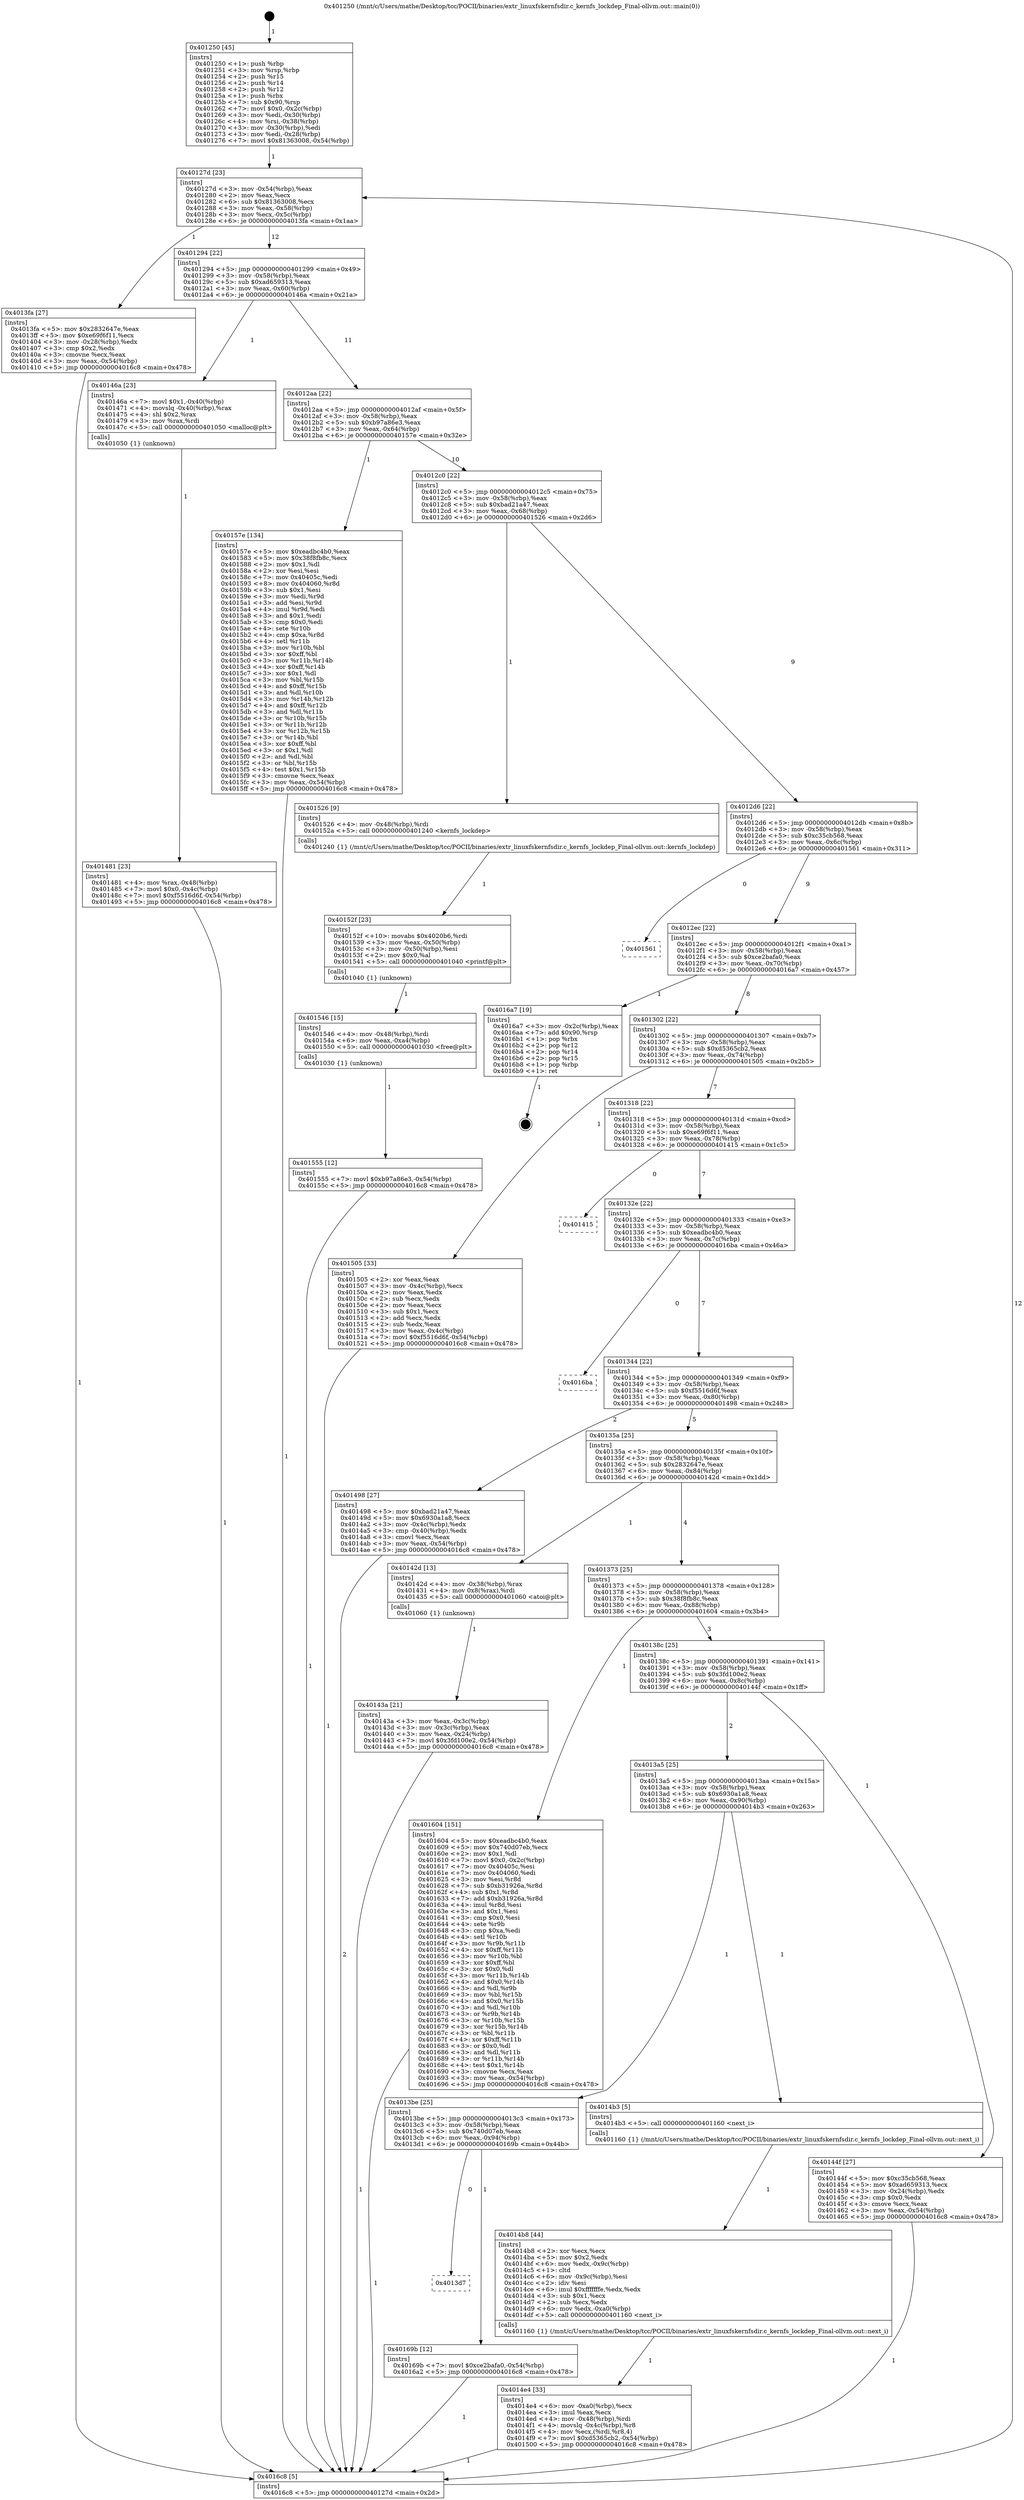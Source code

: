 digraph "0x401250" {
  label = "0x401250 (/mnt/c/Users/mathe/Desktop/tcc/POCII/binaries/extr_linuxfskernfsdir.c_kernfs_lockdep_Final-ollvm.out::main(0))"
  labelloc = "t"
  node[shape=record]

  Entry [label="",width=0.3,height=0.3,shape=circle,fillcolor=black,style=filled]
  "0x40127d" [label="{
     0x40127d [23]\l
     | [instrs]\l
     &nbsp;&nbsp;0x40127d \<+3\>: mov -0x54(%rbp),%eax\l
     &nbsp;&nbsp;0x401280 \<+2\>: mov %eax,%ecx\l
     &nbsp;&nbsp;0x401282 \<+6\>: sub $0x81363008,%ecx\l
     &nbsp;&nbsp;0x401288 \<+3\>: mov %eax,-0x58(%rbp)\l
     &nbsp;&nbsp;0x40128b \<+3\>: mov %ecx,-0x5c(%rbp)\l
     &nbsp;&nbsp;0x40128e \<+6\>: je 00000000004013fa \<main+0x1aa\>\l
  }"]
  "0x4013fa" [label="{
     0x4013fa [27]\l
     | [instrs]\l
     &nbsp;&nbsp;0x4013fa \<+5\>: mov $0x2832647e,%eax\l
     &nbsp;&nbsp;0x4013ff \<+5\>: mov $0xe69f6f11,%ecx\l
     &nbsp;&nbsp;0x401404 \<+3\>: mov -0x28(%rbp),%edx\l
     &nbsp;&nbsp;0x401407 \<+3\>: cmp $0x2,%edx\l
     &nbsp;&nbsp;0x40140a \<+3\>: cmovne %ecx,%eax\l
     &nbsp;&nbsp;0x40140d \<+3\>: mov %eax,-0x54(%rbp)\l
     &nbsp;&nbsp;0x401410 \<+5\>: jmp 00000000004016c8 \<main+0x478\>\l
  }"]
  "0x401294" [label="{
     0x401294 [22]\l
     | [instrs]\l
     &nbsp;&nbsp;0x401294 \<+5\>: jmp 0000000000401299 \<main+0x49\>\l
     &nbsp;&nbsp;0x401299 \<+3\>: mov -0x58(%rbp),%eax\l
     &nbsp;&nbsp;0x40129c \<+5\>: sub $0xad659313,%eax\l
     &nbsp;&nbsp;0x4012a1 \<+3\>: mov %eax,-0x60(%rbp)\l
     &nbsp;&nbsp;0x4012a4 \<+6\>: je 000000000040146a \<main+0x21a\>\l
  }"]
  "0x4016c8" [label="{
     0x4016c8 [5]\l
     | [instrs]\l
     &nbsp;&nbsp;0x4016c8 \<+5\>: jmp 000000000040127d \<main+0x2d\>\l
  }"]
  "0x401250" [label="{
     0x401250 [45]\l
     | [instrs]\l
     &nbsp;&nbsp;0x401250 \<+1\>: push %rbp\l
     &nbsp;&nbsp;0x401251 \<+3\>: mov %rsp,%rbp\l
     &nbsp;&nbsp;0x401254 \<+2\>: push %r15\l
     &nbsp;&nbsp;0x401256 \<+2\>: push %r14\l
     &nbsp;&nbsp;0x401258 \<+2\>: push %r12\l
     &nbsp;&nbsp;0x40125a \<+1\>: push %rbx\l
     &nbsp;&nbsp;0x40125b \<+7\>: sub $0x90,%rsp\l
     &nbsp;&nbsp;0x401262 \<+7\>: movl $0x0,-0x2c(%rbp)\l
     &nbsp;&nbsp;0x401269 \<+3\>: mov %edi,-0x30(%rbp)\l
     &nbsp;&nbsp;0x40126c \<+4\>: mov %rsi,-0x38(%rbp)\l
     &nbsp;&nbsp;0x401270 \<+3\>: mov -0x30(%rbp),%edi\l
     &nbsp;&nbsp;0x401273 \<+3\>: mov %edi,-0x28(%rbp)\l
     &nbsp;&nbsp;0x401276 \<+7\>: movl $0x81363008,-0x54(%rbp)\l
  }"]
  Exit [label="",width=0.3,height=0.3,shape=circle,fillcolor=black,style=filled,peripheries=2]
  "0x40146a" [label="{
     0x40146a [23]\l
     | [instrs]\l
     &nbsp;&nbsp;0x40146a \<+7\>: movl $0x1,-0x40(%rbp)\l
     &nbsp;&nbsp;0x401471 \<+4\>: movslq -0x40(%rbp),%rax\l
     &nbsp;&nbsp;0x401475 \<+4\>: shl $0x2,%rax\l
     &nbsp;&nbsp;0x401479 \<+3\>: mov %rax,%rdi\l
     &nbsp;&nbsp;0x40147c \<+5\>: call 0000000000401050 \<malloc@plt\>\l
     | [calls]\l
     &nbsp;&nbsp;0x401050 \{1\} (unknown)\l
  }"]
  "0x4012aa" [label="{
     0x4012aa [22]\l
     | [instrs]\l
     &nbsp;&nbsp;0x4012aa \<+5\>: jmp 00000000004012af \<main+0x5f\>\l
     &nbsp;&nbsp;0x4012af \<+3\>: mov -0x58(%rbp),%eax\l
     &nbsp;&nbsp;0x4012b2 \<+5\>: sub $0xb97a86e3,%eax\l
     &nbsp;&nbsp;0x4012b7 \<+3\>: mov %eax,-0x64(%rbp)\l
     &nbsp;&nbsp;0x4012ba \<+6\>: je 000000000040157e \<main+0x32e\>\l
  }"]
  "0x4013d7" [label="{
     0x4013d7\l
  }", style=dashed]
  "0x40157e" [label="{
     0x40157e [134]\l
     | [instrs]\l
     &nbsp;&nbsp;0x40157e \<+5\>: mov $0xeadbc4b0,%eax\l
     &nbsp;&nbsp;0x401583 \<+5\>: mov $0x38f8fb8c,%ecx\l
     &nbsp;&nbsp;0x401588 \<+2\>: mov $0x1,%dl\l
     &nbsp;&nbsp;0x40158a \<+2\>: xor %esi,%esi\l
     &nbsp;&nbsp;0x40158c \<+7\>: mov 0x40405c,%edi\l
     &nbsp;&nbsp;0x401593 \<+8\>: mov 0x404060,%r8d\l
     &nbsp;&nbsp;0x40159b \<+3\>: sub $0x1,%esi\l
     &nbsp;&nbsp;0x40159e \<+3\>: mov %edi,%r9d\l
     &nbsp;&nbsp;0x4015a1 \<+3\>: add %esi,%r9d\l
     &nbsp;&nbsp;0x4015a4 \<+4\>: imul %r9d,%edi\l
     &nbsp;&nbsp;0x4015a8 \<+3\>: and $0x1,%edi\l
     &nbsp;&nbsp;0x4015ab \<+3\>: cmp $0x0,%edi\l
     &nbsp;&nbsp;0x4015ae \<+4\>: sete %r10b\l
     &nbsp;&nbsp;0x4015b2 \<+4\>: cmp $0xa,%r8d\l
     &nbsp;&nbsp;0x4015b6 \<+4\>: setl %r11b\l
     &nbsp;&nbsp;0x4015ba \<+3\>: mov %r10b,%bl\l
     &nbsp;&nbsp;0x4015bd \<+3\>: xor $0xff,%bl\l
     &nbsp;&nbsp;0x4015c0 \<+3\>: mov %r11b,%r14b\l
     &nbsp;&nbsp;0x4015c3 \<+4\>: xor $0xff,%r14b\l
     &nbsp;&nbsp;0x4015c7 \<+3\>: xor $0x1,%dl\l
     &nbsp;&nbsp;0x4015ca \<+3\>: mov %bl,%r15b\l
     &nbsp;&nbsp;0x4015cd \<+4\>: and $0xff,%r15b\l
     &nbsp;&nbsp;0x4015d1 \<+3\>: and %dl,%r10b\l
     &nbsp;&nbsp;0x4015d4 \<+3\>: mov %r14b,%r12b\l
     &nbsp;&nbsp;0x4015d7 \<+4\>: and $0xff,%r12b\l
     &nbsp;&nbsp;0x4015db \<+3\>: and %dl,%r11b\l
     &nbsp;&nbsp;0x4015de \<+3\>: or %r10b,%r15b\l
     &nbsp;&nbsp;0x4015e1 \<+3\>: or %r11b,%r12b\l
     &nbsp;&nbsp;0x4015e4 \<+3\>: xor %r12b,%r15b\l
     &nbsp;&nbsp;0x4015e7 \<+3\>: or %r14b,%bl\l
     &nbsp;&nbsp;0x4015ea \<+3\>: xor $0xff,%bl\l
     &nbsp;&nbsp;0x4015ed \<+3\>: or $0x1,%dl\l
     &nbsp;&nbsp;0x4015f0 \<+2\>: and %dl,%bl\l
     &nbsp;&nbsp;0x4015f2 \<+3\>: or %bl,%r15b\l
     &nbsp;&nbsp;0x4015f5 \<+4\>: test $0x1,%r15b\l
     &nbsp;&nbsp;0x4015f9 \<+3\>: cmovne %ecx,%eax\l
     &nbsp;&nbsp;0x4015fc \<+3\>: mov %eax,-0x54(%rbp)\l
     &nbsp;&nbsp;0x4015ff \<+5\>: jmp 00000000004016c8 \<main+0x478\>\l
  }"]
  "0x4012c0" [label="{
     0x4012c0 [22]\l
     | [instrs]\l
     &nbsp;&nbsp;0x4012c0 \<+5\>: jmp 00000000004012c5 \<main+0x75\>\l
     &nbsp;&nbsp;0x4012c5 \<+3\>: mov -0x58(%rbp),%eax\l
     &nbsp;&nbsp;0x4012c8 \<+5\>: sub $0xbad21a47,%eax\l
     &nbsp;&nbsp;0x4012cd \<+3\>: mov %eax,-0x68(%rbp)\l
     &nbsp;&nbsp;0x4012d0 \<+6\>: je 0000000000401526 \<main+0x2d6\>\l
  }"]
  "0x40169b" [label="{
     0x40169b [12]\l
     | [instrs]\l
     &nbsp;&nbsp;0x40169b \<+7\>: movl $0xce2bafa0,-0x54(%rbp)\l
     &nbsp;&nbsp;0x4016a2 \<+5\>: jmp 00000000004016c8 \<main+0x478\>\l
  }"]
  "0x401526" [label="{
     0x401526 [9]\l
     | [instrs]\l
     &nbsp;&nbsp;0x401526 \<+4\>: mov -0x48(%rbp),%rdi\l
     &nbsp;&nbsp;0x40152a \<+5\>: call 0000000000401240 \<kernfs_lockdep\>\l
     | [calls]\l
     &nbsp;&nbsp;0x401240 \{1\} (/mnt/c/Users/mathe/Desktop/tcc/POCII/binaries/extr_linuxfskernfsdir.c_kernfs_lockdep_Final-ollvm.out::kernfs_lockdep)\l
  }"]
  "0x4012d6" [label="{
     0x4012d6 [22]\l
     | [instrs]\l
     &nbsp;&nbsp;0x4012d6 \<+5\>: jmp 00000000004012db \<main+0x8b\>\l
     &nbsp;&nbsp;0x4012db \<+3\>: mov -0x58(%rbp),%eax\l
     &nbsp;&nbsp;0x4012de \<+5\>: sub $0xc35cb568,%eax\l
     &nbsp;&nbsp;0x4012e3 \<+3\>: mov %eax,-0x6c(%rbp)\l
     &nbsp;&nbsp;0x4012e6 \<+6\>: je 0000000000401561 \<main+0x311\>\l
  }"]
  "0x401555" [label="{
     0x401555 [12]\l
     | [instrs]\l
     &nbsp;&nbsp;0x401555 \<+7\>: movl $0xb97a86e3,-0x54(%rbp)\l
     &nbsp;&nbsp;0x40155c \<+5\>: jmp 00000000004016c8 \<main+0x478\>\l
  }"]
  "0x401561" [label="{
     0x401561\l
  }", style=dashed]
  "0x4012ec" [label="{
     0x4012ec [22]\l
     | [instrs]\l
     &nbsp;&nbsp;0x4012ec \<+5\>: jmp 00000000004012f1 \<main+0xa1\>\l
     &nbsp;&nbsp;0x4012f1 \<+3\>: mov -0x58(%rbp),%eax\l
     &nbsp;&nbsp;0x4012f4 \<+5\>: sub $0xce2bafa0,%eax\l
     &nbsp;&nbsp;0x4012f9 \<+3\>: mov %eax,-0x70(%rbp)\l
     &nbsp;&nbsp;0x4012fc \<+6\>: je 00000000004016a7 \<main+0x457\>\l
  }"]
  "0x401546" [label="{
     0x401546 [15]\l
     | [instrs]\l
     &nbsp;&nbsp;0x401546 \<+4\>: mov -0x48(%rbp),%rdi\l
     &nbsp;&nbsp;0x40154a \<+6\>: mov %eax,-0xa4(%rbp)\l
     &nbsp;&nbsp;0x401550 \<+5\>: call 0000000000401030 \<free@plt\>\l
     | [calls]\l
     &nbsp;&nbsp;0x401030 \{1\} (unknown)\l
  }"]
  "0x4016a7" [label="{
     0x4016a7 [19]\l
     | [instrs]\l
     &nbsp;&nbsp;0x4016a7 \<+3\>: mov -0x2c(%rbp),%eax\l
     &nbsp;&nbsp;0x4016aa \<+7\>: add $0x90,%rsp\l
     &nbsp;&nbsp;0x4016b1 \<+1\>: pop %rbx\l
     &nbsp;&nbsp;0x4016b2 \<+2\>: pop %r12\l
     &nbsp;&nbsp;0x4016b4 \<+2\>: pop %r14\l
     &nbsp;&nbsp;0x4016b6 \<+2\>: pop %r15\l
     &nbsp;&nbsp;0x4016b8 \<+1\>: pop %rbp\l
     &nbsp;&nbsp;0x4016b9 \<+1\>: ret\l
  }"]
  "0x401302" [label="{
     0x401302 [22]\l
     | [instrs]\l
     &nbsp;&nbsp;0x401302 \<+5\>: jmp 0000000000401307 \<main+0xb7\>\l
     &nbsp;&nbsp;0x401307 \<+3\>: mov -0x58(%rbp),%eax\l
     &nbsp;&nbsp;0x40130a \<+5\>: sub $0xd5365cb2,%eax\l
     &nbsp;&nbsp;0x40130f \<+3\>: mov %eax,-0x74(%rbp)\l
     &nbsp;&nbsp;0x401312 \<+6\>: je 0000000000401505 \<main+0x2b5\>\l
  }"]
  "0x40152f" [label="{
     0x40152f [23]\l
     | [instrs]\l
     &nbsp;&nbsp;0x40152f \<+10\>: movabs $0x4020b6,%rdi\l
     &nbsp;&nbsp;0x401539 \<+3\>: mov %eax,-0x50(%rbp)\l
     &nbsp;&nbsp;0x40153c \<+3\>: mov -0x50(%rbp),%esi\l
     &nbsp;&nbsp;0x40153f \<+2\>: mov $0x0,%al\l
     &nbsp;&nbsp;0x401541 \<+5\>: call 0000000000401040 \<printf@plt\>\l
     | [calls]\l
     &nbsp;&nbsp;0x401040 \{1\} (unknown)\l
  }"]
  "0x401505" [label="{
     0x401505 [33]\l
     | [instrs]\l
     &nbsp;&nbsp;0x401505 \<+2\>: xor %eax,%eax\l
     &nbsp;&nbsp;0x401507 \<+3\>: mov -0x4c(%rbp),%ecx\l
     &nbsp;&nbsp;0x40150a \<+2\>: mov %eax,%edx\l
     &nbsp;&nbsp;0x40150c \<+2\>: sub %ecx,%edx\l
     &nbsp;&nbsp;0x40150e \<+2\>: mov %eax,%ecx\l
     &nbsp;&nbsp;0x401510 \<+3\>: sub $0x1,%ecx\l
     &nbsp;&nbsp;0x401513 \<+2\>: add %ecx,%edx\l
     &nbsp;&nbsp;0x401515 \<+2\>: sub %edx,%eax\l
     &nbsp;&nbsp;0x401517 \<+3\>: mov %eax,-0x4c(%rbp)\l
     &nbsp;&nbsp;0x40151a \<+7\>: movl $0xf5516d6f,-0x54(%rbp)\l
     &nbsp;&nbsp;0x401521 \<+5\>: jmp 00000000004016c8 \<main+0x478\>\l
  }"]
  "0x401318" [label="{
     0x401318 [22]\l
     | [instrs]\l
     &nbsp;&nbsp;0x401318 \<+5\>: jmp 000000000040131d \<main+0xcd\>\l
     &nbsp;&nbsp;0x40131d \<+3\>: mov -0x58(%rbp),%eax\l
     &nbsp;&nbsp;0x401320 \<+5\>: sub $0xe69f6f11,%eax\l
     &nbsp;&nbsp;0x401325 \<+3\>: mov %eax,-0x78(%rbp)\l
     &nbsp;&nbsp;0x401328 \<+6\>: je 0000000000401415 \<main+0x1c5\>\l
  }"]
  "0x4014e4" [label="{
     0x4014e4 [33]\l
     | [instrs]\l
     &nbsp;&nbsp;0x4014e4 \<+6\>: mov -0xa0(%rbp),%ecx\l
     &nbsp;&nbsp;0x4014ea \<+3\>: imul %eax,%ecx\l
     &nbsp;&nbsp;0x4014ed \<+4\>: mov -0x48(%rbp),%rdi\l
     &nbsp;&nbsp;0x4014f1 \<+4\>: movslq -0x4c(%rbp),%r8\l
     &nbsp;&nbsp;0x4014f5 \<+4\>: mov %ecx,(%rdi,%r8,4)\l
     &nbsp;&nbsp;0x4014f9 \<+7\>: movl $0xd5365cb2,-0x54(%rbp)\l
     &nbsp;&nbsp;0x401500 \<+5\>: jmp 00000000004016c8 \<main+0x478\>\l
  }"]
  "0x401415" [label="{
     0x401415\l
  }", style=dashed]
  "0x40132e" [label="{
     0x40132e [22]\l
     | [instrs]\l
     &nbsp;&nbsp;0x40132e \<+5\>: jmp 0000000000401333 \<main+0xe3\>\l
     &nbsp;&nbsp;0x401333 \<+3\>: mov -0x58(%rbp),%eax\l
     &nbsp;&nbsp;0x401336 \<+5\>: sub $0xeadbc4b0,%eax\l
     &nbsp;&nbsp;0x40133b \<+3\>: mov %eax,-0x7c(%rbp)\l
     &nbsp;&nbsp;0x40133e \<+6\>: je 00000000004016ba \<main+0x46a\>\l
  }"]
  "0x4014b8" [label="{
     0x4014b8 [44]\l
     | [instrs]\l
     &nbsp;&nbsp;0x4014b8 \<+2\>: xor %ecx,%ecx\l
     &nbsp;&nbsp;0x4014ba \<+5\>: mov $0x2,%edx\l
     &nbsp;&nbsp;0x4014bf \<+6\>: mov %edx,-0x9c(%rbp)\l
     &nbsp;&nbsp;0x4014c5 \<+1\>: cltd\l
     &nbsp;&nbsp;0x4014c6 \<+6\>: mov -0x9c(%rbp),%esi\l
     &nbsp;&nbsp;0x4014cc \<+2\>: idiv %esi\l
     &nbsp;&nbsp;0x4014ce \<+6\>: imul $0xfffffffe,%edx,%edx\l
     &nbsp;&nbsp;0x4014d4 \<+3\>: sub $0x1,%ecx\l
     &nbsp;&nbsp;0x4014d7 \<+2\>: sub %ecx,%edx\l
     &nbsp;&nbsp;0x4014d9 \<+6\>: mov %edx,-0xa0(%rbp)\l
     &nbsp;&nbsp;0x4014df \<+5\>: call 0000000000401160 \<next_i\>\l
     | [calls]\l
     &nbsp;&nbsp;0x401160 \{1\} (/mnt/c/Users/mathe/Desktop/tcc/POCII/binaries/extr_linuxfskernfsdir.c_kernfs_lockdep_Final-ollvm.out::next_i)\l
  }"]
  "0x4016ba" [label="{
     0x4016ba\l
  }", style=dashed]
  "0x401344" [label="{
     0x401344 [22]\l
     | [instrs]\l
     &nbsp;&nbsp;0x401344 \<+5\>: jmp 0000000000401349 \<main+0xf9\>\l
     &nbsp;&nbsp;0x401349 \<+3\>: mov -0x58(%rbp),%eax\l
     &nbsp;&nbsp;0x40134c \<+5\>: sub $0xf5516d6f,%eax\l
     &nbsp;&nbsp;0x401351 \<+3\>: mov %eax,-0x80(%rbp)\l
     &nbsp;&nbsp;0x401354 \<+6\>: je 0000000000401498 \<main+0x248\>\l
  }"]
  "0x4013be" [label="{
     0x4013be [25]\l
     | [instrs]\l
     &nbsp;&nbsp;0x4013be \<+5\>: jmp 00000000004013c3 \<main+0x173\>\l
     &nbsp;&nbsp;0x4013c3 \<+3\>: mov -0x58(%rbp),%eax\l
     &nbsp;&nbsp;0x4013c6 \<+5\>: sub $0x740d07eb,%eax\l
     &nbsp;&nbsp;0x4013cb \<+6\>: mov %eax,-0x94(%rbp)\l
     &nbsp;&nbsp;0x4013d1 \<+6\>: je 000000000040169b \<main+0x44b\>\l
  }"]
  "0x401498" [label="{
     0x401498 [27]\l
     | [instrs]\l
     &nbsp;&nbsp;0x401498 \<+5\>: mov $0xbad21a47,%eax\l
     &nbsp;&nbsp;0x40149d \<+5\>: mov $0x6930a1a8,%ecx\l
     &nbsp;&nbsp;0x4014a2 \<+3\>: mov -0x4c(%rbp),%edx\l
     &nbsp;&nbsp;0x4014a5 \<+3\>: cmp -0x40(%rbp),%edx\l
     &nbsp;&nbsp;0x4014a8 \<+3\>: cmovl %ecx,%eax\l
     &nbsp;&nbsp;0x4014ab \<+3\>: mov %eax,-0x54(%rbp)\l
     &nbsp;&nbsp;0x4014ae \<+5\>: jmp 00000000004016c8 \<main+0x478\>\l
  }"]
  "0x40135a" [label="{
     0x40135a [25]\l
     | [instrs]\l
     &nbsp;&nbsp;0x40135a \<+5\>: jmp 000000000040135f \<main+0x10f\>\l
     &nbsp;&nbsp;0x40135f \<+3\>: mov -0x58(%rbp),%eax\l
     &nbsp;&nbsp;0x401362 \<+5\>: sub $0x2832647e,%eax\l
     &nbsp;&nbsp;0x401367 \<+6\>: mov %eax,-0x84(%rbp)\l
     &nbsp;&nbsp;0x40136d \<+6\>: je 000000000040142d \<main+0x1dd\>\l
  }"]
  "0x4014b3" [label="{
     0x4014b3 [5]\l
     | [instrs]\l
     &nbsp;&nbsp;0x4014b3 \<+5\>: call 0000000000401160 \<next_i\>\l
     | [calls]\l
     &nbsp;&nbsp;0x401160 \{1\} (/mnt/c/Users/mathe/Desktop/tcc/POCII/binaries/extr_linuxfskernfsdir.c_kernfs_lockdep_Final-ollvm.out::next_i)\l
  }"]
  "0x40142d" [label="{
     0x40142d [13]\l
     | [instrs]\l
     &nbsp;&nbsp;0x40142d \<+4\>: mov -0x38(%rbp),%rax\l
     &nbsp;&nbsp;0x401431 \<+4\>: mov 0x8(%rax),%rdi\l
     &nbsp;&nbsp;0x401435 \<+5\>: call 0000000000401060 \<atoi@plt\>\l
     | [calls]\l
     &nbsp;&nbsp;0x401060 \{1\} (unknown)\l
  }"]
  "0x401373" [label="{
     0x401373 [25]\l
     | [instrs]\l
     &nbsp;&nbsp;0x401373 \<+5\>: jmp 0000000000401378 \<main+0x128\>\l
     &nbsp;&nbsp;0x401378 \<+3\>: mov -0x58(%rbp),%eax\l
     &nbsp;&nbsp;0x40137b \<+5\>: sub $0x38f8fb8c,%eax\l
     &nbsp;&nbsp;0x401380 \<+6\>: mov %eax,-0x88(%rbp)\l
     &nbsp;&nbsp;0x401386 \<+6\>: je 0000000000401604 \<main+0x3b4\>\l
  }"]
  "0x40143a" [label="{
     0x40143a [21]\l
     | [instrs]\l
     &nbsp;&nbsp;0x40143a \<+3\>: mov %eax,-0x3c(%rbp)\l
     &nbsp;&nbsp;0x40143d \<+3\>: mov -0x3c(%rbp),%eax\l
     &nbsp;&nbsp;0x401440 \<+3\>: mov %eax,-0x24(%rbp)\l
     &nbsp;&nbsp;0x401443 \<+7\>: movl $0x3fd100e2,-0x54(%rbp)\l
     &nbsp;&nbsp;0x40144a \<+5\>: jmp 00000000004016c8 \<main+0x478\>\l
  }"]
  "0x401481" [label="{
     0x401481 [23]\l
     | [instrs]\l
     &nbsp;&nbsp;0x401481 \<+4\>: mov %rax,-0x48(%rbp)\l
     &nbsp;&nbsp;0x401485 \<+7\>: movl $0x0,-0x4c(%rbp)\l
     &nbsp;&nbsp;0x40148c \<+7\>: movl $0xf5516d6f,-0x54(%rbp)\l
     &nbsp;&nbsp;0x401493 \<+5\>: jmp 00000000004016c8 \<main+0x478\>\l
  }"]
  "0x401604" [label="{
     0x401604 [151]\l
     | [instrs]\l
     &nbsp;&nbsp;0x401604 \<+5\>: mov $0xeadbc4b0,%eax\l
     &nbsp;&nbsp;0x401609 \<+5\>: mov $0x740d07eb,%ecx\l
     &nbsp;&nbsp;0x40160e \<+2\>: mov $0x1,%dl\l
     &nbsp;&nbsp;0x401610 \<+7\>: movl $0x0,-0x2c(%rbp)\l
     &nbsp;&nbsp;0x401617 \<+7\>: mov 0x40405c,%esi\l
     &nbsp;&nbsp;0x40161e \<+7\>: mov 0x404060,%edi\l
     &nbsp;&nbsp;0x401625 \<+3\>: mov %esi,%r8d\l
     &nbsp;&nbsp;0x401628 \<+7\>: sub $0xb31926a,%r8d\l
     &nbsp;&nbsp;0x40162f \<+4\>: sub $0x1,%r8d\l
     &nbsp;&nbsp;0x401633 \<+7\>: add $0xb31926a,%r8d\l
     &nbsp;&nbsp;0x40163a \<+4\>: imul %r8d,%esi\l
     &nbsp;&nbsp;0x40163e \<+3\>: and $0x1,%esi\l
     &nbsp;&nbsp;0x401641 \<+3\>: cmp $0x0,%esi\l
     &nbsp;&nbsp;0x401644 \<+4\>: sete %r9b\l
     &nbsp;&nbsp;0x401648 \<+3\>: cmp $0xa,%edi\l
     &nbsp;&nbsp;0x40164b \<+4\>: setl %r10b\l
     &nbsp;&nbsp;0x40164f \<+3\>: mov %r9b,%r11b\l
     &nbsp;&nbsp;0x401652 \<+4\>: xor $0xff,%r11b\l
     &nbsp;&nbsp;0x401656 \<+3\>: mov %r10b,%bl\l
     &nbsp;&nbsp;0x401659 \<+3\>: xor $0xff,%bl\l
     &nbsp;&nbsp;0x40165c \<+3\>: xor $0x0,%dl\l
     &nbsp;&nbsp;0x40165f \<+3\>: mov %r11b,%r14b\l
     &nbsp;&nbsp;0x401662 \<+4\>: and $0x0,%r14b\l
     &nbsp;&nbsp;0x401666 \<+3\>: and %dl,%r9b\l
     &nbsp;&nbsp;0x401669 \<+3\>: mov %bl,%r15b\l
     &nbsp;&nbsp;0x40166c \<+4\>: and $0x0,%r15b\l
     &nbsp;&nbsp;0x401670 \<+3\>: and %dl,%r10b\l
     &nbsp;&nbsp;0x401673 \<+3\>: or %r9b,%r14b\l
     &nbsp;&nbsp;0x401676 \<+3\>: or %r10b,%r15b\l
     &nbsp;&nbsp;0x401679 \<+3\>: xor %r15b,%r14b\l
     &nbsp;&nbsp;0x40167c \<+3\>: or %bl,%r11b\l
     &nbsp;&nbsp;0x40167f \<+4\>: xor $0xff,%r11b\l
     &nbsp;&nbsp;0x401683 \<+3\>: or $0x0,%dl\l
     &nbsp;&nbsp;0x401686 \<+3\>: and %dl,%r11b\l
     &nbsp;&nbsp;0x401689 \<+3\>: or %r11b,%r14b\l
     &nbsp;&nbsp;0x40168c \<+4\>: test $0x1,%r14b\l
     &nbsp;&nbsp;0x401690 \<+3\>: cmovne %ecx,%eax\l
     &nbsp;&nbsp;0x401693 \<+3\>: mov %eax,-0x54(%rbp)\l
     &nbsp;&nbsp;0x401696 \<+5\>: jmp 00000000004016c8 \<main+0x478\>\l
  }"]
  "0x40138c" [label="{
     0x40138c [25]\l
     | [instrs]\l
     &nbsp;&nbsp;0x40138c \<+5\>: jmp 0000000000401391 \<main+0x141\>\l
     &nbsp;&nbsp;0x401391 \<+3\>: mov -0x58(%rbp),%eax\l
     &nbsp;&nbsp;0x401394 \<+5\>: sub $0x3fd100e2,%eax\l
     &nbsp;&nbsp;0x401399 \<+6\>: mov %eax,-0x8c(%rbp)\l
     &nbsp;&nbsp;0x40139f \<+6\>: je 000000000040144f \<main+0x1ff\>\l
  }"]
  "0x4013a5" [label="{
     0x4013a5 [25]\l
     | [instrs]\l
     &nbsp;&nbsp;0x4013a5 \<+5\>: jmp 00000000004013aa \<main+0x15a\>\l
     &nbsp;&nbsp;0x4013aa \<+3\>: mov -0x58(%rbp),%eax\l
     &nbsp;&nbsp;0x4013ad \<+5\>: sub $0x6930a1a8,%eax\l
     &nbsp;&nbsp;0x4013b2 \<+6\>: mov %eax,-0x90(%rbp)\l
     &nbsp;&nbsp;0x4013b8 \<+6\>: je 00000000004014b3 \<main+0x263\>\l
  }"]
  "0x40144f" [label="{
     0x40144f [27]\l
     | [instrs]\l
     &nbsp;&nbsp;0x40144f \<+5\>: mov $0xc35cb568,%eax\l
     &nbsp;&nbsp;0x401454 \<+5\>: mov $0xad659313,%ecx\l
     &nbsp;&nbsp;0x401459 \<+3\>: mov -0x24(%rbp),%edx\l
     &nbsp;&nbsp;0x40145c \<+3\>: cmp $0x0,%edx\l
     &nbsp;&nbsp;0x40145f \<+3\>: cmove %ecx,%eax\l
     &nbsp;&nbsp;0x401462 \<+3\>: mov %eax,-0x54(%rbp)\l
     &nbsp;&nbsp;0x401465 \<+5\>: jmp 00000000004016c8 \<main+0x478\>\l
  }"]
  Entry -> "0x401250" [label=" 1"]
  "0x40127d" -> "0x4013fa" [label=" 1"]
  "0x40127d" -> "0x401294" [label=" 12"]
  "0x4013fa" -> "0x4016c8" [label=" 1"]
  "0x401250" -> "0x40127d" [label=" 1"]
  "0x4016c8" -> "0x40127d" [label=" 12"]
  "0x4016a7" -> Exit [label=" 1"]
  "0x401294" -> "0x40146a" [label=" 1"]
  "0x401294" -> "0x4012aa" [label=" 11"]
  "0x40169b" -> "0x4016c8" [label=" 1"]
  "0x4012aa" -> "0x40157e" [label=" 1"]
  "0x4012aa" -> "0x4012c0" [label=" 10"]
  "0x4013be" -> "0x4013d7" [label=" 0"]
  "0x4012c0" -> "0x401526" [label=" 1"]
  "0x4012c0" -> "0x4012d6" [label=" 9"]
  "0x4013be" -> "0x40169b" [label=" 1"]
  "0x4012d6" -> "0x401561" [label=" 0"]
  "0x4012d6" -> "0x4012ec" [label=" 9"]
  "0x401604" -> "0x4016c8" [label=" 1"]
  "0x4012ec" -> "0x4016a7" [label=" 1"]
  "0x4012ec" -> "0x401302" [label=" 8"]
  "0x40157e" -> "0x4016c8" [label=" 1"]
  "0x401302" -> "0x401505" [label=" 1"]
  "0x401302" -> "0x401318" [label=" 7"]
  "0x401555" -> "0x4016c8" [label=" 1"]
  "0x401318" -> "0x401415" [label=" 0"]
  "0x401318" -> "0x40132e" [label=" 7"]
  "0x401546" -> "0x401555" [label=" 1"]
  "0x40132e" -> "0x4016ba" [label=" 0"]
  "0x40132e" -> "0x401344" [label=" 7"]
  "0x40152f" -> "0x401546" [label=" 1"]
  "0x401344" -> "0x401498" [label=" 2"]
  "0x401344" -> "0x40135a" [label=" 5"]
  "0x401526" -> "0x40152f" [label=" 1"]
  "0x40135a" -> "0x40142d" [label=" 1"]
  "0x40135a" -> "0x401373" [label=" 4"]
  "0x40142d" -> "0x40143a" [label=" 1"]
  "0x40143a" -> "0x4016c8" [label=" 1"]
  "0x401505" -> "0x4016c8" [label=" 1"]
  "0x401373" -> "0x401604" [label=" 1"]
  "0x401373" -> "0x40138c" [label=" 3"]
  "0x4014b8" -> "0x4014e4" [label=" 1"]
  "0x40138c" -> "0x40144f" [label=" 1"]
  "0x40138c" -> "0x4013a5" [label=" 2"]
  "0x40144f" -> "0x4016c8" [label=" 1"]
  "0x40146a" -> "0x401481" [label=" 1"]
  "0x401481" -> "0x4016c8" [label=" 1"]
  "0x401498" -> "0x4016c8" [label=" 2"]
  "0x4014e4" -> "0x4016c8" [label=" 1"]
  "0x4013a5" -> "0x4014b3" [label=" 1"]
  "0x4013a5" -> "0x4013be" [label=" 1"]
  "0x4014b3" -> "0x4014b8" [label=" 1"]
}
